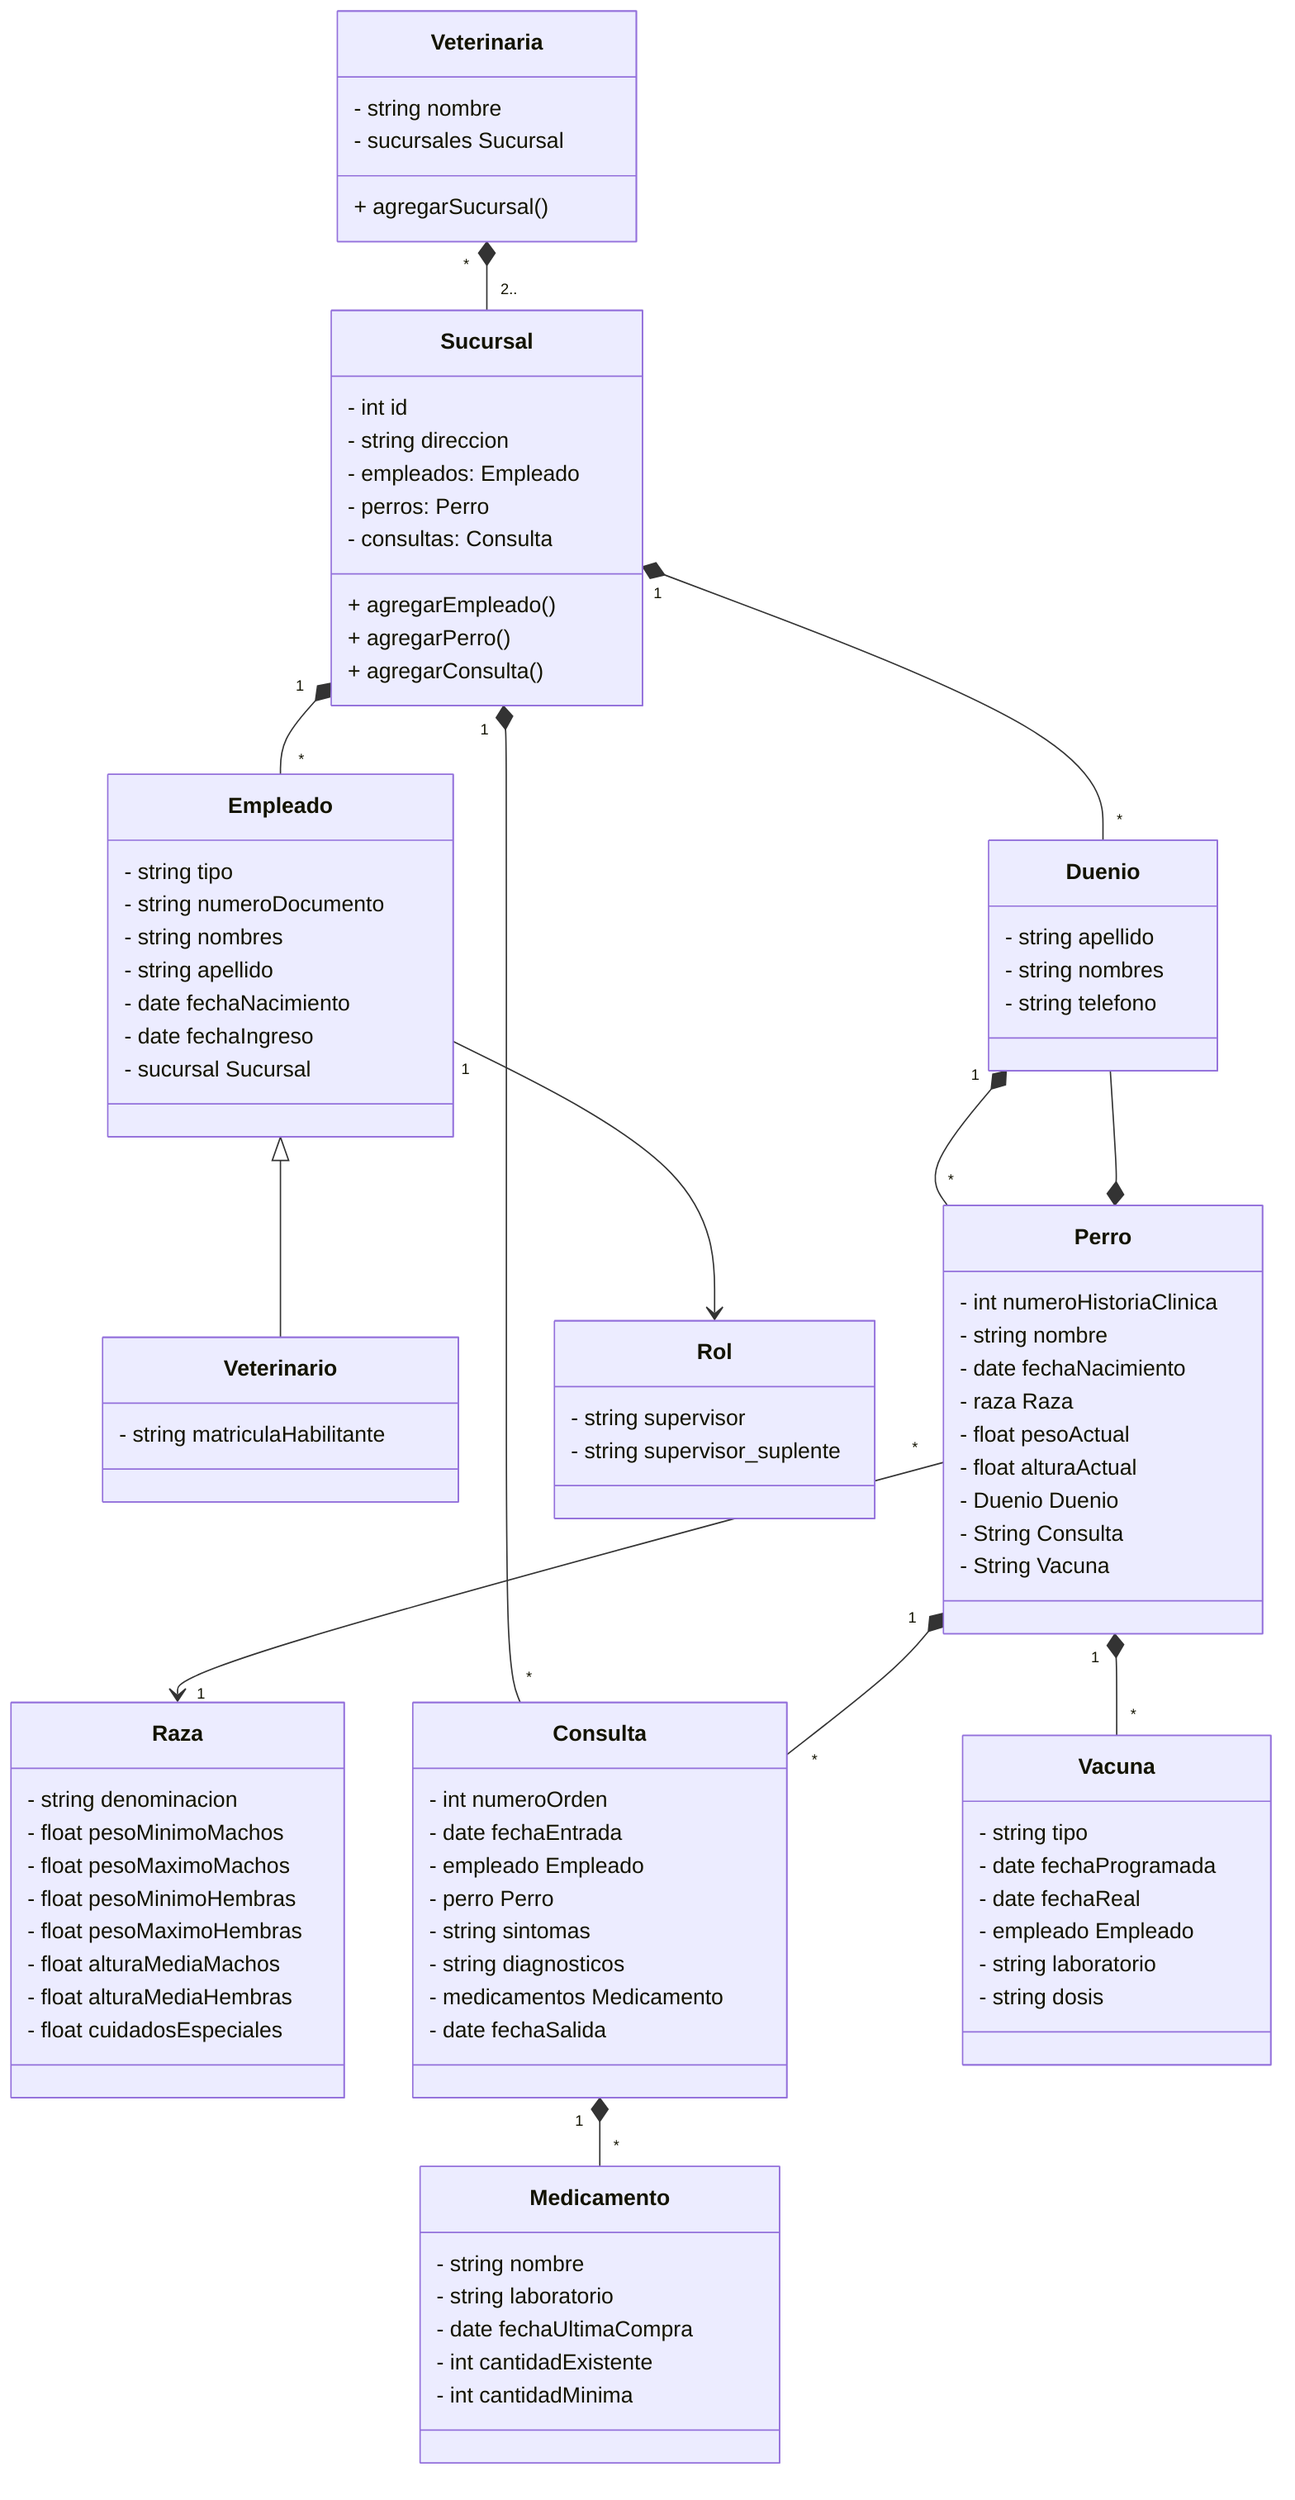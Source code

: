 classDiagram
class Veterinaria {
  - string nombre
  - sucursales Sucursal
  + agregarSucursal()
}
class Sucursal {
  - int id
  - string direccion
  - empleados: Empleado
  - perros: Perro
  - consultas: Consulta
  + agregarEmpleado()
  + agregarPerro()
  + agregarConsulta()
}
class Empleado {
  - string tipo
  - string numeroDocumento
  - string nombres
  - string apellido
  - date fechaNacimiento
  - date fechaIngreso 
  - sucursal Sucursal
}
class Veterinario {
  - string matriculaHabilitante
}
class Perro {
  - int numeroHistoriaClinica
  - string nombre
  - date fechaNacimiento
  - raza Raza
  - float pesoActual
  - float alturaActual
  - Duenio Duenio
  - String Consulta
  - String Vacuna
}
class Raza {
  - string denominacion
  - float pesoMinimoMachos
  - float pesoMaximoMachos
  - float pesoMinimoHembras
  - float pesoMaximoHembras 
  - float alturaMediaMachos
  - float alturaMediaHembras
  - float cuidadosEspeciales
}
class Consulta {
  - int numeroOrden
  - date fechaEntrada
  - empleado Empleado
  - perro Perro
  - string sintomas
  - string diagnosticos
  - medicamentos Medicamento
  - date fechaSalida
}
class Vacuna {
  - string tipo
  - date fechaProgramada
  - date fechaReal
  - empleado Empleado
  - string laboratorio
  - string dosis
}
class Medicamento {
  - string nombre
  - string laboratorio
  - date fechaUltimaCompra
  - int cantidadExistente
  - int cantidadMinima
}

class Duenio {
  - string apellido
  - string nombres
  - string telefono
}
class Rol{
  - string supervisor
  - string supervisor_suplente

}


Veterinaria "*" *-- "2.." Sucursal
Sucursal "1" *-- "*" Empleado
Sucursal "1" *-- "*" Duenio
Sucursal "1" *-- "*" Consulta
Empleado <|-- Veterinario
Perro "1" *-- "*" Consulta
Perro "1" *-- "*" Vacuna
Perro *-- Duenio
Consulta "1" *-- "*" Medicamento
Perro "*" --> "1" Raza
Duenio "1" *-- "*" Perro
Empleado "1" --> Rol